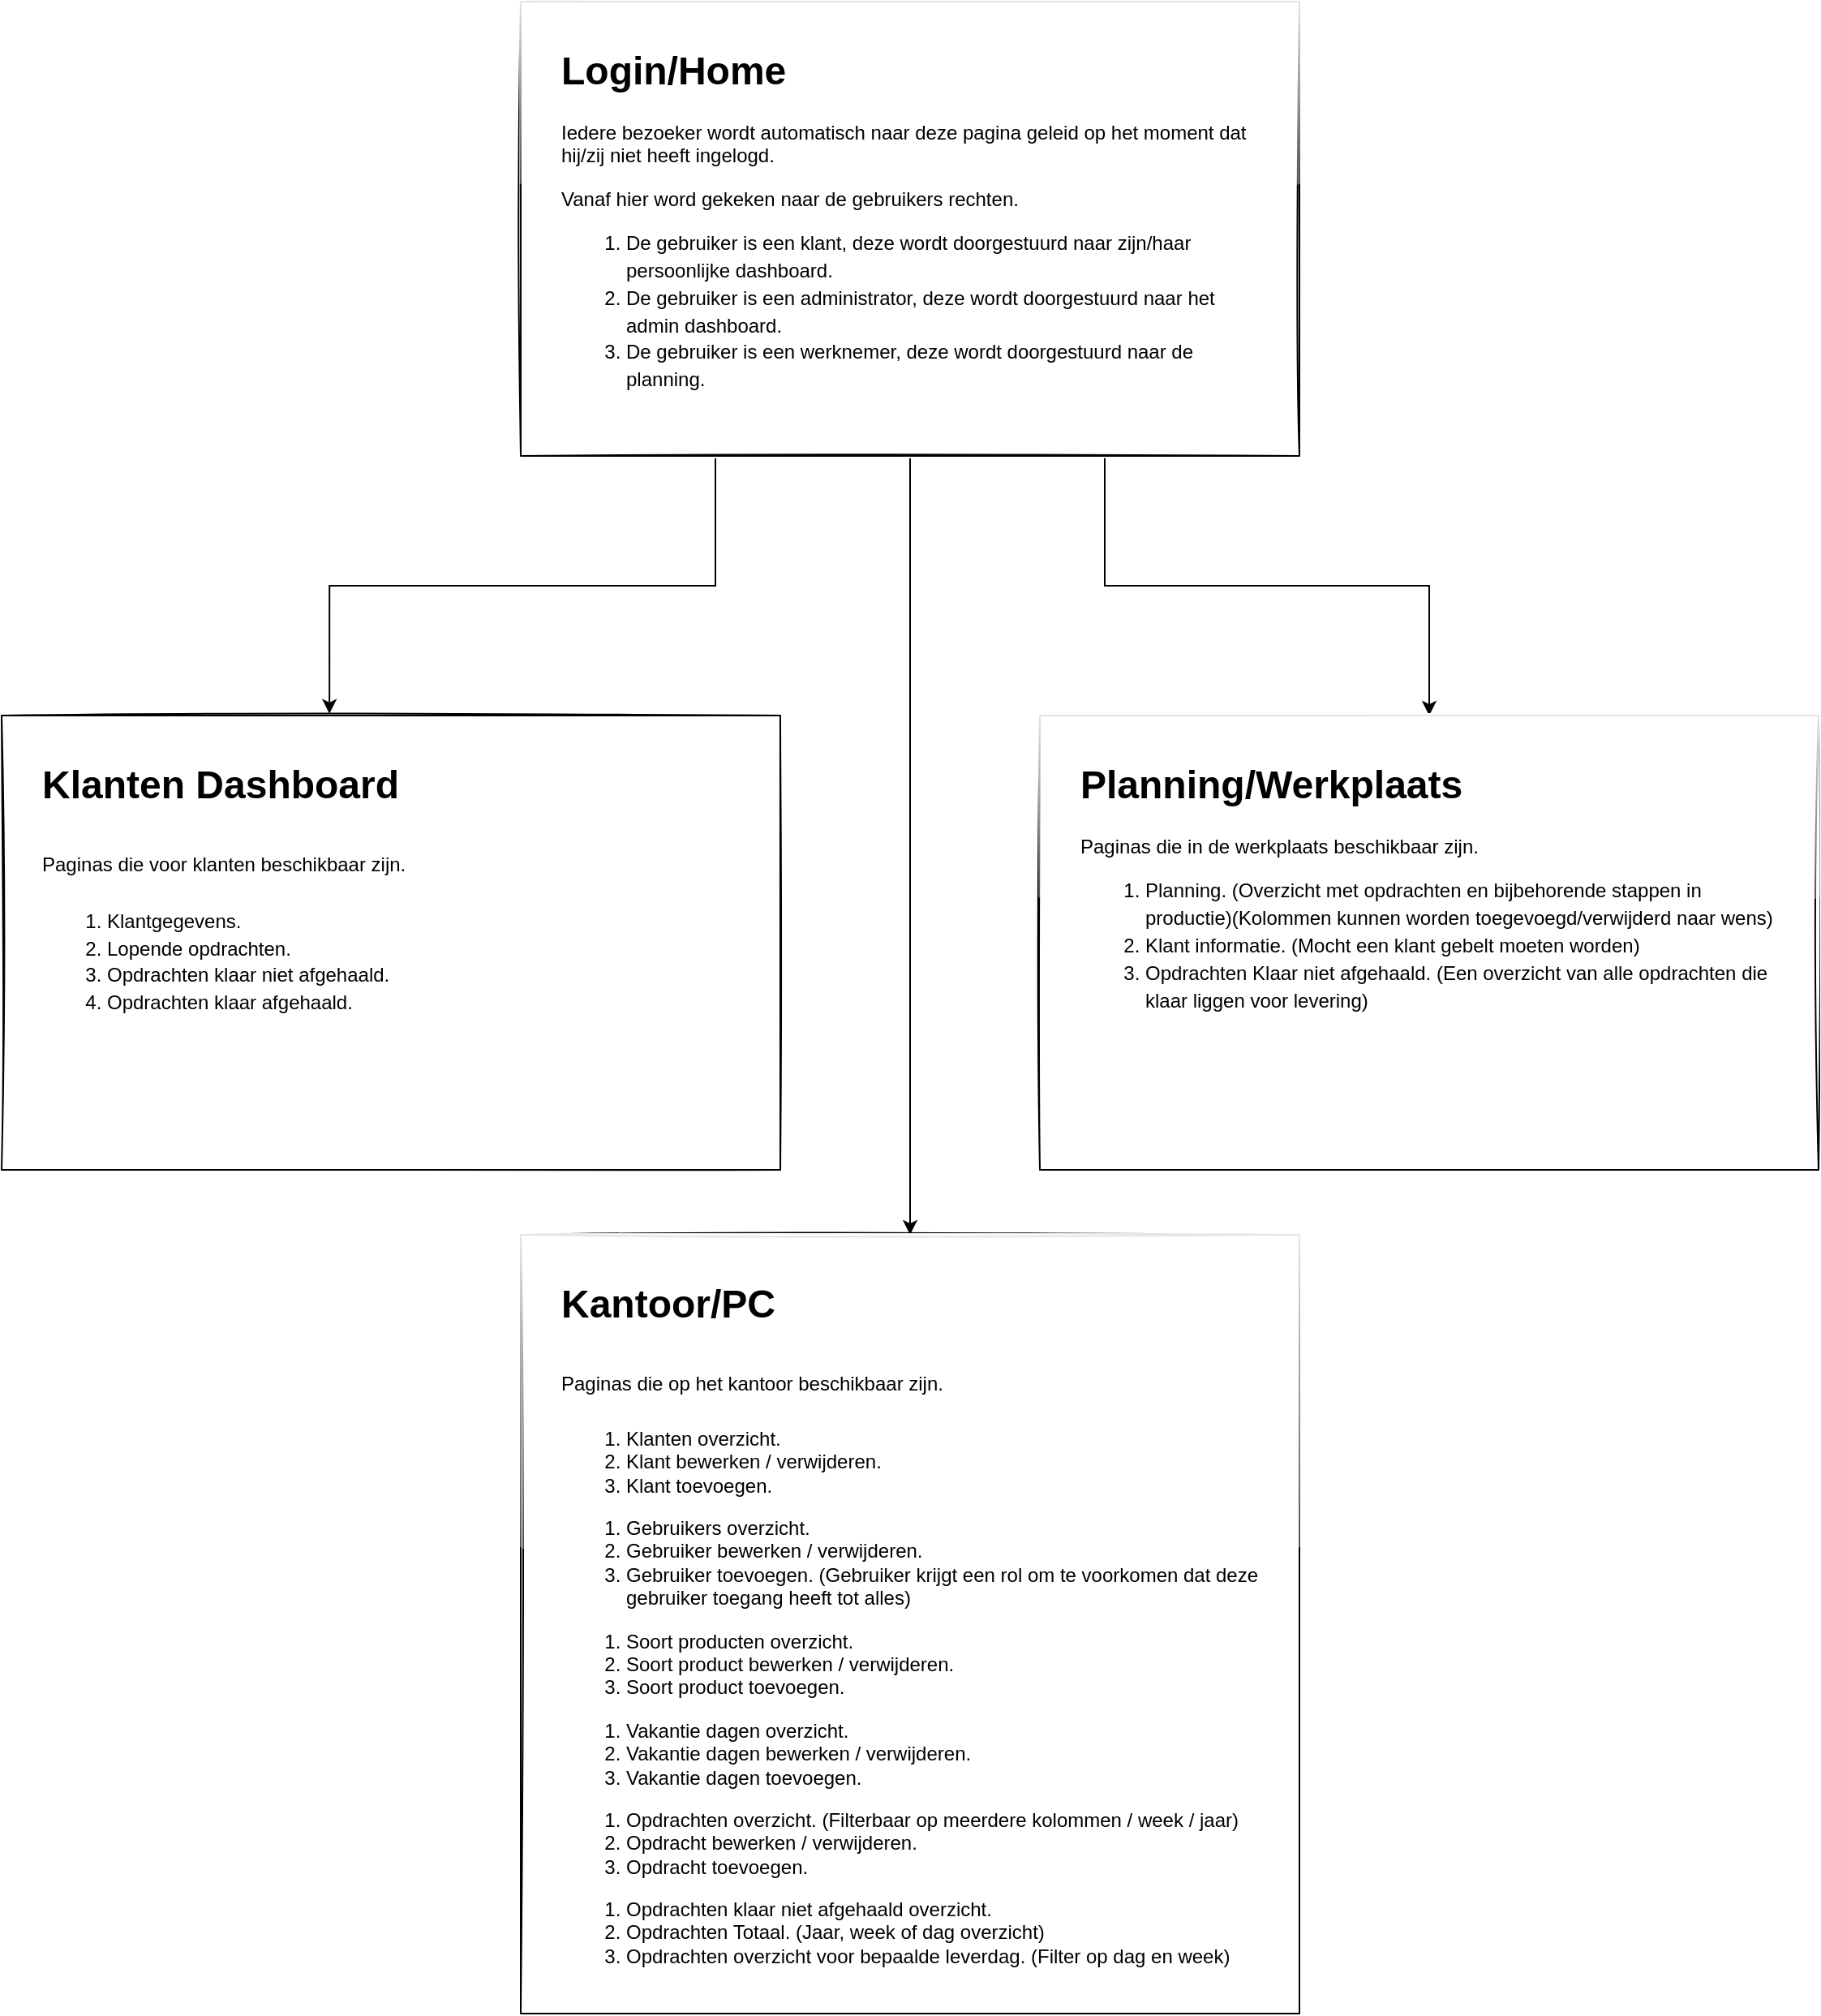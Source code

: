 <mxfile version="14.2.7" type="github" pages="2">
  <diagram id="zR_2sqTFxMUZ1YrvqPyX" name="Soort Pagina">
    <mxGraphModel dx="2066" dy="1153" grid="1" gridSize="10" guides="1" tooltips="1" connect="1" arrows="1" fold="1" page="1" pageScale="1" pageWidth="1200" pageHeight="1600" math="0" shadow="0">
      <root>
        <mxCell id="0" />
        <mxCell id="1" parent="0" />
        <mxCell id="uhgydEytuGBEABrdSYqG-6" style="edgeStyle=orthogonalEdgeStyle;rounded=0;orthogonalLoop=1;jettySize=auto;html=1;exitX=0.25;exitY=1;exitDx=0;exitDy=0;entryX=0.421;entryY=-0.004;entryDx=0;entryDy=0;entryPerimeter=0;" parent="1" source="uhgydEytuGBEABrdSYqG-1" target="uhgydEytuGBEABrdSYqG-3" edge="1">
          <mxGeometry relative="1" as="geometry" />
        </mxCell>
        <mxCell id="uhgydEytuGBEABrdSYqG-7" style="edgeStyle=orthogonalEdgeStyle;rounded=0;orthogonalLoop=1;jettySize=auto;html=1;exitX=0.5;exitY=1;exitDx=0;exitDy=0;entryX=0.5;entryY=0;entryDx=0;entryDy=0;" parent="1" source="uhgydEytuGBEABrdSYqG-1" target="uhgydEytuGBEABrdSYqG-5" edge="1">
          <mxGeometry relative="1" as="geometry" />
        </mxCell>
        <mxCell id="uhgydEytuGBEABrdSYqG-8" style="edgeStyle=orthogonalEdgeStyle;rounded=0;orthogonalLoop=1;jettySize=auto;html=1;exitX=0.75;exitY=1;exitDx=0;exitDy=0;" parent="1" source="uhgydEytuGBEABrdSYqG-1" target="uhgydEytuGBEABrdSYqG-4" edge="1">
          <mxGeometry relative="1" as="geometry" />
        </mxCell>
        <mxCell id="uhgydEytuGBEABrdSYqG-1" value="" style="rounded=0;whiteSpace=wrap;html=1;shadow=0;glass=1;sketch=1;" parent="1" vertex="1">
          <mxGeometry x="360" y="40" width="480" height="280" as="geometry" />
        </mxCell>
        <mxCell id="uhgydEytuGBEABrdSYqG-2" value="&lt;p style=&quot;line-height: 140%&quot;&gt;&lt;/p&gt;&lt;h1&gt;Login/Home&lt;/h1&gt;&lt;p&gt;Iedere bezoeker wordt automatisch naar deze pagina geleid op het moment dat hij/zij niet heeft ingelogd.&lt;/p&gt;&lt;p&gt;Vanaf hier word gekeken naar de gebruikers rechten.&lt;/p&gt;&lt;p&gt;&lt;/p&gt;&lt;ol style=&quot;line-height: 140%&quot;&gt;&lt;li&gt;De gebruiker is een klant, deze wordt doorgestuurd naar zijn/haar persoonlijke dashboard.&lt;/li&gt;&lt;li&gt;De gebruiker is een administrator, deze wordt doorgestuurd naar het admin dashboard.&lt;/li&gt;&lt;li&gt;De gebruiker is een werknemer, deze wordt doorgestuurd naar de planning.&lt;/li&gt;&lt;/ol&gt;&lt;div&gt;&lt;br&gt;&lt;/div&gt;&lt;p&gt;&lt;/p&gt;&lt;p&gt;&lt;/p&gt;" style="text;html=1;strokeColor=none;fillColor=none;spacing=5;spacingTop=-20;whiteSpace=wrap;overflow=hidden;rounded=0;perimeterSpacing=10;" parent="1" vertex="1">
          <mxGeometry x="380" y="62.5" width="440" height="235" as="geometry" />
        </mxCell>
        <mxCell id="uhgydEytuGBEABrdSYqG-3" value="" style="rounded=0;whiteSpace=wrap;html=1;shadow=0;glass=0;sketch=1;" parent="1" vertex="1">
          <mxGeometry x="40" y="480" width="480" height="280" as="geometry" />
        </mxCell>
        <mxCell id="uhgydEytuGBEABrdSYqG-4" value="" style="rounded=0;whiteSpace=wrap;html=1;shadow=0;glass=1;sketch=1;" parent="1" vertex="1">
          <mxGeometry x="680" y="480" width="480" height="280" as="geometry" />
        </mxCell>
        <mxCell id="uhgydEytuGBEABrdSYqG-5" value="" style="rounded=0;whiteSpace=wrap;html=1;shadow=0;glass=1;sketch=1;" parent="1" vertex="1">
          <mxGeometry x="360" y="800" width="480" height="480" as="geometry" />
        </mxCell>
        <mxCell id="uhgydEytuGBEABrdSYqG-9" value="&lt;p style=&quot;line-height: 110%&quot;&gt;&lt;/p&gt;&lt;h1&gt;&lt;span&gt;Klanten Dashboard&lt;/span&gt;&lt;/h1&gt;&lt;h1&gt;&lt;span style=&quot;font-size: 12px ; font-weight: 400&quot;&gt;Paginas die voor klanten beschikbaar zijn.&lt;/span&gt;&lt;/h1&gt;&lt;div&gt;&lt;ol&gt;&lt;li style=&quot;line-height: 140%&quot;&gt;Klantgegevens.&lt;/li&gt;&lt;li style=&quot;line-height: 140%&quot;&gt;Lopende opdrachten.&lt;/li&gt;&lt;li style=&quot;line-height: 140%&quot;&gt;Opdrachten klaar niet afgehaald.&lt;/li&gt;&lt;li style=&quot;line-height: 140%&quot;&gt;Opdrachten klaar afgehaald.&lt;/li&gt;&lt;/ol&gt;&lt;/div&gt;&lt;div&gt;&lt;br&gt;&lt;/div&gt;&lt;p&gt;&lt;/p&gt;&lt;p&gt;&lt;/p&gt;" style="text;html=1;strokeColor=none;fillColor=none;spacing=5;spacingTop=-20;whiteSpace=wrap;overflow=hidden;rounded=0;perimeterSpacing=10;" parent="1" vertex="1">
          <mxGeometry x="60" y="502.5" width="440" height="235" as="geometry" />
        </mxCell>
        <mxCell id="uhgydEytuGBEABrdSYqG-10" value="&lt;p style=&quot;line-height: 140%&quot;&gt;&lt;/p&gt;&lt;h1&gt;Planning/Werkplaats&lt;/h1&gt;&lt;div&gt;Paginas die in de werkplaats beschikbaar zijn.&lt;/div&gt;&lt;div&gt;&lt;ol&gt;&lt;li style=&quot;line-height: 140%&quot;&gt;Planning. (Overzicht met opdrachten en bijbehorende stappen in productie)(Kolommen kunnen worden toegevoegd/verwijderd naar wens)&lt;/li&gt;&lt;li style=&quot;line-height: 140%&quot;&gt;Klant informatie. (Mocht een klant gebelt moeten worden)&lt;/li&gt;&lt;li style=&quot;line-height: 140%&quot;&gt;Opdrachten Klaar niet afgehaald. (Een overzicht van alle opdrachten die klaar liggen voor levering)&lt;/li&gt;&lt;/ol&gt;&lt;/div&gt;&lt;p&gt;&lt;/p&gt;&lt;p&gt;&lt;/p&gt;" style="text;html=1;strokeColor=none;fillColor=none;spacing=5;spacingTop=-20;whiteSpace=wrap;overflow=hidden;rounded=0;perimeterSpacing=10;" parent="1" vertex="1">
          <mxGeometry x="700" y="502.5" width="440" height="235" as="geometry" />
        </mxCell>
        <mxCell id="uhgydEytuGBEABrdSYqG-11" value="&lt;p style=&quot;line-height: 140%&quot;&gt;&lt;/p&gt;&lt;h1&gt;&lt;span&gt;Kantoor/PC&lt;/span&gt;&lt;/h1&gt;&lt;h1&gt;&lt;span style=&quot;font-size: 12px ; font-weight: 400&quot;&gt;Paginas die op het kantoor beschikbaar zijn.&lt;/span&gt;&lt;/h1&gt;&lt;div&gt;&lt;ol&gt;&lt;li&gt;&lt;span style=&quot;font-size: 12px ; font-weight: 400&quot;&gt;Klanten overzicht.&lt;/span&gt;&lt;/li&gt;&lt;li&gt;&lt;span style=&quot;font-size: 12px ; font-weight: 400&quot;&gt;Klant bewerken / verwijderen.&lt;/span&gt;&lt;/li&gt;&lt;li&gt;&lt;span style=&quot;font-size: 12px ; font-weight: 400&quot;&gt;Klant toevoegen.&lt;/span&gt;&lt;/li&gt;&lt;/ol&gt;&lt;ol&gt;&lt;li&gt;&lt;span style=&quot;font-size: 12px ; font-weight: 400&quot;&gt;Gebruikers overzicht.&lt;/span&gt;&lt;/li&gt;&lt;li&gt;&lt;span style=&quot;font-size: 12px ; font-weight: 400&quot;&gt;Gebruiker bewerken / verwijderen.&lt;/span&gt;&lt;/li&gt;&lt;li&gt;&lt;span style=&quot;font-size: 12px ; font-weight: 400&quot;&gt;Gebruiker toevoegen. (Gebruiker krijgt een rol om te voorkomen dat deze gebruiker toegang heeft tot alles)&lt;/span&gt;&lt;/li&gt;&lt;/ol&gt;&lt;ol&gt;&lt;li&gt;&lt;span style=&quot;font-size: 12px ; font-weight: 400&quot;&gt;Soort producten overzicht.&lt;/span&gt;&lt;/li&gt;&lt;li&gt;&lt;span style=&quot;font-size: 12px ; font-weight: 400&quot;&gt;Soort product bewerken / verwijderen.&lt;/span&gt;&lt;/li&gt;&lt;li&gt;&lt;span style=&quot;font-size: 12px ; font-weight: 400&quot;&gt;Soort product toevoegen.&lt;/span&gt;&lt;/li&gt;&lt;/ol&gt;&lt;ol&gt;&lt;li&gt;&lt;span style=&quot;font-size: 12px ; font-weight: 400&quot;&gt;Vakantie dagen overzicht.&lt;/span&gt;&lt;/li&gt;&lt;li&gt;&lt;span style=&quot;font-size: 12px ; font-weight: 400&quot;&gt;Vakantie dagen bewerken / verwijderen.&lt;/span&gt;&lt;/li&gt;&lt;li&gt;&lt;span style=&quot;font-size: 12px ; font-weight: 400&quot;&gt;Vakantie dagen toevoegen.&lt;/span&gt;&lt;/li&gt;&lt;/ol&gt;&lt;ol&gt;&lt;li&gt;Opdrachten overzicht. (Filterbaar op meerdere kolommen / week / jaar)&lt;/li&gt;&lt;li&gt;Opdracht bewerken / verwijderen.&lt;/li&gt;&lt;li&gt;Opdracht toevoegen.&lt;/li&gt;&lt;/ol&gt;&lt;ol&gt;&lt;li&gt;Opdrachten klaar niet afgehaald overzicht.&lt;/li&gt;&lt;li&gt;Opdrachten Totaal. (Jaar, week of dag overzicht)&lt;/li&gt;&lt;li&gt;Opdrachten overzicht voor bepaalde leverdag. (Filter op dag en week)&lt;/li&gt;&lt;/ol&gt;&lt;/div&gt;&lt;p&gt;&lt;/p&gt;&lt;p&gt;&lt;/p&gt;" style="text;html=1;strokeColor=none;fillColor=none;spacing=5;spacingTop=-20;whiteSpace=wrap;overflow=hidden;rounded=0;perimeterSpacing=10;" parent="1" vertex="1">
          <mxGeometry x="380" y="822.5" width="440" height="437.5" as="geometry" />
        </mxCell>
      </root>
    </mxGraphModel>
  </diagram>
  <diagram id="aS9piY_F0bnPfKVt-1DO" name="Login-pagina">
    <mxGraphModel dx="2066" dy="1153" grid="1" gridSize="10" guides="1" tooltips="1" connect="1" arrows="1" fold="1" page="1" pageScale="1" pageWidth="1200" pageHeight="1600" math="0" shadow="0">
      <root>
        <mxCell id="40Z0YA3f_dxGeV-_oIXX-0" />
        <mxCell id="40Z0YA3f_dxGeV-_oIXX-1" parent="40Z0YA3f_dxGeV-_oIXX-0" />
        <mxCell id="40Z0YA3f_dxGeV-_oIXX-2" value="" style="rounded=0;whiteSpace=wrap;html=1;shadow=0;glass=1;sketch=1;" parent="40Z0YA3f_dxGeV-_oIXX-1" vertex="1">
          <mxGeometry x="360" y="40" width="480" height="280" as="geometry" />
        </mxCell>
        <mxCell id="40Z0YA3f_dxGeV-_oIXX-10" style="edgeStyle=orthogonalEdgeStyle;rounded=0;orthogonalLoop=1;jettySize=auto;html=1;fillColor=#d5e8d4;strokeColor=#82b366;" parent="40Z0YA3f_dxGeV-_oIXX-1" target="40Z0YA3f_dxGeV-_oIXX-6" edge="1">
          <mxGeometry relative="1" as="geometry">
            <mxPoint x="360" y="185" as="sourcePoint" />
          </mxGeometry>
        </mxCell>
        <mxCell id="40Z0YA3f_dxGeV-_oIXX-3" value="&lt;h1&gt;&lt;span&gt;Login / Home&lt;/span&gt;&lt;/h1&gt;&lt;h1&gt;&lt;span style=&quot;font-size: 12px ; font-weight: normal&quot;&gt;Op deze pagina zal de gebruiker moeten inloggen met zijn/haar email en paswoord.&lt;/span&gt;&lt;br&gt;&lt;/h1&gt;&lt;div&gt;&lt;span style=&quot;font-size: 12px ; font-weight: normal&quot;&gt;Nadat de gebruiker heeft ingelogd zijn er verschillende handelingen die gecontroleerd worden met als gevolg een succesvolle login of een verkeerde login.&lt;/span&gt;&lt;/div&gt;" style="text;html=1;strokeColor=none;fillColor=none;spacing=5;spacingTop=-20;whiteSpace=wrap;overflow=hidden;rounded=0;shadow=0;glass=0;sketch=1;" parent="40Z0YA3f_dxGeV-_oIXX-1" vertex="1">
          <mxGeometry x="380" y="70" width="440" height="230" as="geometry" />
        </mxCell>
        <mxCell id="40Z0YA3f_dxGeV-_oIXX-8" style="edgeStyle=orthogonalEdgeStyle;rounded=0;orthogonalLoop=1;jettySize=auto;html=1;exitX=1;exitY=0.5;exitDx=0;exitDy=0;entryX=0;entryY=0.5;entryDx=0;entryDy=0;fillColor=#d5e8d4;strokeColor=#82b366;" parent="40Z0YA3f_dxGeV-_oIXX-1" source="40Z0YA3f_dxGeV-_oIXX-4" target="40Z0YA3f_dxGeV-_oIXX-7" edge="1">
          <mxGeometry relative="1" as="geometry" />
        </mxCell>
        <mxCell id="40Z0YA3f_dxGeV-_oIXX-4" value="" style="rounded=0;whiteSpace=wrap;html=1;shadow=0;glass=1;sketch=1;" parent="40Z0YA3f_dxGeV-_oIXX-1" vertex="1">
          <mxGeometry x="40" y="360" width="280" height="40" as="geometry" />
        </mxCell>
        <mxCell id="40Z0YA3f_dxGeV-_oIXX-6" value="Gebruiker login met email en paswoord." style="text;html=1;strokeColor=none;fillColor=none;align=center;verticalAlign=middle;whiteSpace=wrap;rounded=0;shadow=0;glass=0;sketch=1;" parent="40Z0YA3f_dxGeV-_oIXX-1" vertex="1">
          <mxGeometry x="60" y="370" width="240" height="20" as="geometry" />
        </mxCell>
        <mxCell id="40Z0YA3f_dxGeV-_oIXX-12" style="edgeStyle=orthogonalEdgeStyle;rounded=0;orthogonalLoop=1;jettySize=auto;html=1;exitX=1;exitY=0.5;exitDx=0;exitDy=0;entryX=0;entryY=0.5;entryDx=0;entryDy=0;fillColor=#f8cecc;strokeColor=#b85450;" parent="40Z0YA3f_dxGeV-_oIXX-1" source="40Z0YA3f_dxGeV-_oIXX-7" target="40Z0YA3f_dxGeV-_oIXX-11" edge="1">
          <mxGeometry relative="1" as="geometry" />
        </mxCell>
        <mxCell id="40Z0YA3f_dxGeV-_oIXX-16" style="edgeStyle=orthogonalEdgeStyle;rounded=0;orthogonalLoop=1;jettySize=auto;html=1;exitX=0.5;exitY=1;exitDx=0;exitDy=0;entryX=0;entryY=0.5;entryDx=0;entryDy=0;fillColor=#f8cecc;strokeColor=#b85450;" parent="40Z0YA3f_dxGeV-_oIXX-1" source="40Z0YA3f_dxGeV-_oIXX-7" target="40Z0YA3f_dxGeV-_oIXX-15" edge="1">
          <mxGeometry relative="1" as="geometry" />
        </mxCell>
        <mxCell id="40Z0YA3f_dxGeV-_oIXX-22" style="edgeStyle=orthogonalEdgeStyle;rounded=0;orthogonalLoop=1;jettySize=auto;html=1;exitX=0.25;exitY=1;exitDx=0;exitDy=0;entryX=0;entryY=0.5;entryDx=0;entryDy=0;fillColor=#d5e8d4;strokeColor=#82b366;" parent="40Z0YA3f_dxGeV-_oIXX-1" source="40Z0YA3f_dxGeV-_oIXX-7" target="40Z0YA3f_dxGeV-_oIXX-19" edge="1">
          <mxGeometry relative="1" as="geometry">
            <Array as="points">
              <mxPoint x="580" y="400" />
              <mxPoint x="580" y="540" />
            </Array>
          </mxGeometry>
        </mxCell>
        <mxCell id="40Z0YA3f_dxGeV-_oIXX-7" value="" style="rounded=0;whiteSpace=wrap;html=1;shadow=0;glass=1;sketch=1;" parent="40Z0YA3f_dxGeV-_oIXX-1" vertex="1">
          <mxGeometry x="440" y="360" width="280" height="40" as="geometry" />
        </mxCell>
        <mxCell id="40Z0YA3f_dxGeV-_oIXX-9" value="Check of gebruiker bestaat in de database." style="text;html=1;strokeColor=none;fillColor=none;align=center;verticalAlign=middle;whiteSpace=wrap;rounded=0;shadow=0;glass=0;sketch=1;" parent="40Z0YA3f_dxGeV-_oIXX-1" vertex="1">
          <mxGeometry x="460" y="370" width="240" height="20" as="geometry" />
        </mxCell>
        <mxCell id="40Z0YA3f_dxGeV-_oIXX-14" style="edgeStyle=orthogonalEdgeStyle;rounded=0;orthogonalLoop=1;jettySize=auto;html=1;exitX=1;exitY=0.5;exitDx=0;exitDy=0;entryX=1;entryY=0.5;entryDx=0;entryDy=0;fillColor=#f8cecc;strokeColor=#b85450;" parent="40Z0YA3f_dxGeV-_oIXX-1" source="40Z0YA3f_dxGeV-_oIXX-11" target="40Z0YA3f_dxGeV-_oIXX-2" edge="1">
          <mxGeometry relative="1" as="geometry" />
        </mxCell>
        <mxCell id="40Z0YA3f_dxGeV-_oIXX-11" value="" style="rounded=0;whiteSpace=wrap;html=1;shadow=0;glass=1;sketch=1;" parent="40Z0YA3f_dxGeV-_oIXX-1" vertex="1">
          <mxGeometry x="880" y="360" width="280" height="40" as="geometry" />
        </mxCell>
        <mxCell id="40Z0YA3f_dxGeV-_oIXX-13" value="Gebruiker bestaat niet, stuur terug naar home." style="text;html=1;strokeColor=none;fillColor=none;align=center;verticalAlign=middle;whiteSpace=wrap;rounded=0;shadow=0;glass=0;sketch=1;" parent="40Z0YA3f_dxGeV-_oIXX-1" vertex="1">
          <mxGeometry x="900" y="370" width="240" height="20" as="geometry" />
        </mxCell>
        <mxCell id="40Z0YA3f_dxGeV-_oIXX-18" style="edgeStyle=orthogonalEdgeStyle;rounded=0;orthogonalLoop=1;jettySize=auto;html=1;exitX=1;exitY=0.5;exitDx=0;exitDy=0;entryX=1;entryY=0.5;entryDx=0;entryDy=0;fillColor=#f8cecc;strokeColor=#b85450;" parent="40Z0YA3f_dxGeV-_oIXX-1" source="40Z0YA3f_dxGeV-_oIXX-15" target="40Z0YA3f_dxGeV-_oIXX-2" edge="1">
          <mxGeometry relative="1" as="geometry">
            <Array as="points">
              <mxPoint x="1180" y="460" />
              <mxPoint x="1180" y="180" />
            </Array>
          </mxGeometry>
        </mxCell>
        <mxCell id="40Z0YA3f_dxGeV-_oIXX-15" value="" style="rounded=0;whiteSpace=wrap;html=1;shadow=0;glass=1;sketch=1;" parent="40Z0YA3f_dxGeV-_oIXX-1" vertex="1">
          <mxGeometry x="880" y="440" width="280" height="40" as="geometry" />
        </mxCell>
        <mxCell id="40Z0YA3f_dxGeV-_oIXX-17" value="Gebruiker bestaat maar paswoord is incorrect, stuur terug naar home." style="text;html=1;strokeColor=none;fillColor=none;align=center;verticalAlign=middle;whiteSpace=wrap;rounded=0;shadow=0;glass=0;sketch=1;" parent="40Z0YA3f_dxGeV-_oIXX-1" vertex="1">
          <mxGeometry x="890" y="450" width="260" height="20" as="geometry" />
        </mxCell>
        <mxCell id="40Z0YA3f_dxGeV-_oIXX-29" style="edgeStyle=orthogonalEdgeStyle;rounded=0;orthogonalLoop=1;jettySize=auto;html=1;exitX=0.75;exitY=1;exitDx=0;exitDy=0;entryX=0.5;entryY=0;entryDx=0;entryDy=0;fillColor=#d5e8d4;strokeColor=#82b366;" parent="40Z0YA3f_dxGeV-_oIXX-1" source="40Z0YA3f_dxGeV-_oIXX-19" target="40Z0YA3f_dxGeV-_oIXX-24" edge="1">
          <mxGeometry relative="1" as="geometry" />
        </mxCell>
        <mxCell id="40Z0YA3f_dxGeV-_oIXX-30" style="edgeStyle=orthogonalEdgeStyle;rounded=0;orthogonalLoop=1;jettySize=auto;html=1;exitX=0.5;exitY=1;exitDx=0;exitDy=0;entryX=0.5;entryY=0;entryDx=0;entryDy=0;fillColor=#d5e8d4;strokeColor=#82b366;" parent="40Z0YA3f_dxGeV-_oIXX-1" source="40Z0YA3f_dxGeV-_oIXX-19" target="40Z0YA3f_dxGeV-_oIXX-23" edge="1">
          <mxGeometry relative="1" as="geometry" />
        </mxCell>
        <mxCell id="40Z0YA3f_dxGeV-_oIXX-31" style="edgeStyle=orthogonalEdgeStyle;rounded=0;orthogonalLoop=1;jettySize=auto;html=1;exitX=0.25;exitY=1;exitDx=0;exitDy=0;entryX=0.5;entryY=0;entryDx=0;entryDy=0;fillColor=#d5e8d4;strokeColor=#82b366;" parent="40Z0YA3f_dxGeV-_oIXX-1" source="40Z0YA3f_dxGeV-_oIXX-19" target="40Z0YA3f_dxGeV-_oIXX-25" edge="1">
          <mxGeometry relative="1" as="geometry" />
        </mxCell>
        <mxCell id="40Z0YA3f_dxGeV-_oIXX-19" value="" style="rounded=0;whiteSpace=wrap;html=1;shadow=0;glass=1;sketch=1;" parent="40Z0YA3f_dxGeV-_oIXX-1" vertex="1">
          <mxGeometry x="880" y="520" width="280" height="40" as="geometry" />
        </mxCell>
        <mxCell id="40Z0YA3f_dxGeV-_oIXX-20" value="Gebruiker bestaat en paswoord is correct, check de toegewezen rol." style="text;html=1;strokeColor=none;fillColor=none;align=center;verticalAlign=middle;whiteSpace=wrap;rounded=0;shadow=0;glass=0;sketch=1;" parent="40Z0YA3f_dxGeV-_oIXX-1" vertex="1">
          <mxGeometry x="890" y="530" width="260" height="20" as="geometry" />
        </mxCell>
        <mxCell id="40Z0YA3f_dxGeV-_oIXX-47" style="edgeStyle=orthogonalEdgeStyle;rounded=0;orthogonalLoop=1;jettySize=auto;html=1;exitX=0.5;exitY=1;exitDx=0;exitDy=0;entryX=0;entryY=0;entryDx=0;entryDy=0;fillColor=#d5e8d4;strokeColor=#82b366;" parent="40Z0YA3f_dxGeV-_oIXX-1" source="40Z0YA3f_dxGeV-_oIXX-23" target="40Z0YA3f_dxGeV-_oIXX-44" edge="1">
          <mxGeometry relative="1" as="geometry">
            <mxPoint x="410" y="1040" as="targetPoint" />
          </mxGeometry>
        </mxCell>
        <mxCell id="40Z0YA3f_dxGeV-_oIXX-23" value="" style="rounded=0;whiteSpace=wrap;html=1;shadow=0;glass=1;sketch=1;" parent="40Z0YA3f_dxGeV-_oIXX-1" vertex="1">
          <mxGeometry x="440" y="640" width="280" height="40" as="geometry" />
        </mxCell>
        <mxCell id="40Z0YA3f_dxGeV-_oIXX-39" style="edgeStyle=orthogonalEdgeStyle;rounded=0;orthogonalLoop=1;jettySize=auto;html=1;exitX=0.5;exitY=1;exitDx=0;exitDy=0;entryX=0.5;entryY=0;entryDx=0;entryDy=0;" parent="40Z0YA3f_dxGeV-_oIXX-1" source="40Z0YA3f_dxGeV-_oIXX-24" target="40Z0YA3f_dxGeV-_oIXX-33" edge="1">
          <mxGeometry relative="1" as="geometry" />
        </mxCell>
        <mxCell id="40Z0YA3f_dxGeV-_oIXX-48" style="edgeStyle=orthogonalEdgeStyle;rounded=0;orthogonalLoop=1;jettySize=auto;html=1;exitX=0;exitY=0.5;exitDx=0;exitDy=0;entryX=1;entryY=0.5;entryDx=0;entryDy=0;fillColor=#d5e8d4;strokeColor=#82b366;" parent="40Z0YA3f_dxGeV-_oIXX-1" source="40Z0YA3f_dxGeV-_oIXX-24" target="40Z0YA3f_dxGeV-_oIXX-44" edge="1">
          <mxGeometry relative="1" as="geometry" />
        </mxCell>
        <mxCell id="40Z0YA3f_dxGeV-_oIXX-24" value="" style="rounded=0;whiteSpace=wrap;html=1;shadow=0;glass=1;sketch=1;" parent="40Z0YA3f_dxGeV-_oIXX-1" vertex="1">
          <mxGeometry x="880" y="640" width="280" height="40" as="geometry" />
        </mxCell>
        <mxCell id="40Z0YA3f_dxGeV-_oIXX-35" style="edgeStyle=orthogonalEdgeStyle;rounded=0;orthogonalLoop=1;jettySize=auto;html=1;exitX=0.5;exitY=1;exitDx=0;exitDy=0;entryX=0.5;entryY=0;entryDx=0;entryDy=0;" parent="40Z0YA3f_dxGeV-_oIXX-1" source="40Z0YA3f_dxGeV-_oIXX-25" target="40Z0YA3f_dxGeV-_oIXX-32" edge="1">
          <mxGeometry relative="1" as="geometry" />
        </mxCell>
        <mxCell id="40Z0YA3f_dxGeV-_oIXX-46" style="edgeStyle=orthogonalEdgeStyle;rounded=0;orthogonalLoop=1;jettySize=auto;html=1;exitX=1;exitY=0.5;exitDx=0;exitDy=0;entryX=0;entryY=0.5;entryDx=0;entryDy=0;fillColor=#d5e8d4;strokeColor=#82b366;" parent="40Z0YA3f_dxGeV-_oIXX-1" source="40Z0YA3f_dxGeV-_oIXX-25" target="40Z0YA3f_dxGeV-_oIXX-44" edge="1">
          <mxGeometry relative="1" as="geometry">
            <mxPoint x="360" y="1064" as="targetPoint" />
          </mxGeometry>
        </mxCell>
        <mxCell id="40Z0YA3f_dxGeV-_oIXX-25" value="" style="rounded=0;whiteSpace=wrap;html=1;shadow=0;glass=1;sketch=1;" parent="40Z0YA3f_dxGeV-_oIXX-1" vertex="1">
          <mxGeometry x="40" y="640" width="280" height="40" as="geometry" />
        </mxCell>
        <mxCell id="40Z0YA3f_dxGeV-_oIXX-26" value="Gebruiker is een klant en word zijn/haar dashboard gestuurd." style="text;html=1;strokeColor=none;fillColor=none;align=center;verticalAlign=middle;whiteSpace=wrap;rounded=0;shadow=0;glass=0;sketch=1;" parent="40Z0YA3f_dxGeV-_oIXX-1" vertex="1">
          <mxGeometry x="50" y="650" width="260" height="20" as="geometry" />
        </mxCell>
        <mxCell id="40Z0YA3f_dxGeV-_oIXX-27" value="Gebruiker is een productie medewerker en word naar de planning gestuurd." style="text;html=1;strokeColor=none;fillColor=none;align=center;verticalAlign=middle;whiteSpace=wrap;rounded=0;shadow=0;glass=0;sketch=1;" parent="40Z0YA3f_dxGeV-_oIXX-1" vertex="1">
          <mxGeometry x="890" y="650" width="260" height="20" as="geometry" />
        </mxCell>
        <mxCell id="40Z0YA3f_dxGeV-_oIXX-28" value="Gebruiker is een administrator en word naar het admin dashboard gestuurd.&amp;nbsp;" style="text;html=1;strokeColor=none;fillColor=none;align=center;verticalAlign=middle;whiteSpace=wrap;rounded=0;shadow=0;glass=0;sketch=1;" parent="40Z0YA3f_dxGeV-_oIXX-1" vertex="1">
          <mxGeometry x="450" y="650" width="260" height="20" as="geometry" />
        </mxCell>
        <mxCell id="40Z0YA3f_dxGeV-_oIXX-37" style="edgeStyle=orthogonalEdgeStyle;rounded=0;orthogonalLoop=1;jettySize=auto;html=1;exitX=0.5;exitY=1;exitDx=0;exitDy=0;entryX=0;entryY=0.5;entryDx=0;entryDy=0;fillColor=#ffe6cc;strokeColor=#d79b00;" parent="40Z0YA3f_dxGeV-_oIXX-1" source="40Z0YA3f_dxGeV-_oIXX-32" target="40Z0YA3f_dxGeV-_oIXX-36" edge="1">
          <mxGeometry relative="1" as="geometry" />
        </mxCell>
        <mxCell id="40Z0YA3f_dxGeV-_oIXX-32" value="" style="rounded=0;whiteSpace=wrap;html=1;shadow=0;glass=1;sketch=1;" parent="40Z0YA3f_dxGeV-_oIXX-1" vertex="1">
          <mxGeometry x="40" y="760" width="280" height="40" as="geometry" />
        </mxCell>
        <mxCell id="40Z0YA3f_dxGeV-_oIXX-38" style="edgeStyle=orthogonalEdgeStyle;rounded=0;orthogonalLoop=1;jettySize=auto;html=1;exitX=0.5;exitY=1;exitDx=0;exitDy=0;entryX=1;entryY=0.5;entryDx=0;entryDy=0;fillColor=#ffe6cc;strokeColor=#d79b00;" parent="40Z0YA3f_dxGeV-_oIXX-1" source="40Z0YA3f_dxGeV-_oIXX-33" target="40Z0YA3f_dxGeV-_oIXX-36" edge="1">
          <mxGeometry relative="1" as="geometry" />
        </mxCell>
        <mxCell id="40Z0YA3f_dxGeV-_oIXX-33" value="" style="rounded=0;whiteSpace=wrap;html=1;shadow=0;glass=1;sketch=1;" parent="40Z0YA3f_dxGeV-_oIXX-1" vertex="1">
          <mxGeometry x="880" y="760" width="280" height="40" as="geometry" />
        </mxCell>
        <mxCell id="40Z0YA3f_dxGeV-_oIXX-34" value="Gebruiker voert een handeling uit waar hij/zij geen geschikte rol voor heeft." style="text;html=1;strokeColor=none;fillColor=none;align=center;verticalAlign=middle;whiteSpace=wrap;rounded=0;shadow=0;glass=0;sketch=1;" parent="40Z0YA3f_dxGeV-_oIXX-1" vertex="1">
          <mxGeometry x="50" y="770" width="260" height="20" as="geometry" />
        </mxCell>
        <mxCell id="40Z0YA3f_dxGeV-_oIXX-42" style="edgeStyle=orthogonalEdgeStyle;rounded=0;orthogonalLoop=1;jettySize=auto;html=1;exitX=1;exitY=1;exitDx=0;exitDy=0;entryX=1;entryY=0.5;entryDx=0;entryDy=0;fillColor=#d5e8d4;strokeColor=#82b366;" parent="40Z0YA3f_dxGeV-_oIXX-1" source="40Z0YA3f_dxGeV-_oIXX-36" target="40Z0YA3f_dxGeV-_oIXX-24" edge="1">
          <mxGeometry relative="1" as="geometry" />
        </mxCell>
        <mxCell id="40Z0YA3f_dxGeV-_oIXX-43" style="edgeStyle=orthogonalEdgeStyle;rounded=0;orthogonalLoop=1;jettySize=auto;html=1;exitX=0;exitY=1;exitDx=0;exitDy=0;entryX=0;entryY=0.5;entryDx=0;entryDy=0;fillColor=#d5e8d4;strokeColor=#82b366;" parent="40Z0YA3f_dxGeV-_oIXX-1" source="40Z0YA3f_dxGeV-_oIXX-36" target="40Z0YA3f_dxGeV-_oIXX-25" edge="1">
          <mxGeometry relative="1" as="geometry" />
        </mxCell>
        <mxCell id="40Z0YA3f_dxGeV-_oIXX-36" value="" style="rounded=0;whiteSpace=wrap;html=1;shadow=0;glass=1;sketch=1;" parent="40Z0YA3f_dxGeV-_oIXX-1" vertex="1">
          <mxGeometry x="460" y="880" width="280" height="40" as="geometry" />
        </mxCell>
        <mxCell id="40Z0YA3f_dxGeV-_oIXX-40" value="Gebruiker voert een handeling uit waar hij/zij geen geschikte rol voor heeft." style="text;html=1;strokeColor=none;fillColor=none;align=center;verticalAlign=middle;whiteSpace=wrap;rounded=0;shadow=0;glass=0;sketch=1;" parent="40Z0YA3f_dxGeV-_oIXX-1" vertex="1">
          <mxGeometry x="890" y="770" width="260" height="20" as="geometry" />
        </mxCell>
        <mxCell id="40Z0YA3f_dxGeV-_oIXX-41" value="Gebruiker komt op een 404 geen toegang pagina met een link terug naar het startscherm." style="text;html=1;strokeColor=none;fillColor=none;align=center;verticalAlign=middle;whiteSpace=wrap;rounded=0;shadow=0;glass=0;sketch=1;" parent="40Z0YA3f_dxGeV-_oIXX-1" vertex="1">
          <mxGeometry x="470" y="890" width="260" height="20" as="geometry" />
        </mxCell>
        <mxCell id="40Z0YA3f_dxGeV-_oIXX-49" style="edgeStyle=orthogonalEdgeStyle;rounded=0;orthogonalLoop=1;jettySize=auto;html=1;exitX=0.5;exitY=1;exitDx=0;exitDy=0;entryX=1;entryY=0.5;entryDx=0;entryDy=0;fillColor=#f8cecc;strokeColor=#b85450;" parent="40Z0YA3f_dxGeV-_oIXX-1" source="40Z0YA3f_dxGeV-_oIXX-44" target="40Z0YA3f_dxGeV-_oIXX-2" edge="1">
          <mxGeometry relative="1" as="geometry">
            <mxPoint x="1140" y="180" as="targetPoint" />
          </mxGeometry>
        </mxCell>
        <mxCell id="40Z0YA3f_dxGeV-_oIXX-44" value="" style="rounded=0;whiteSpace=wrap;html=1;shadow=0;glass=1;sketch=1;" parent="40Z0YA3f_dxGeV-_oIXX-1" vertex="1">
          <mxGeometry x="440" y="1040" width="280" height="40" as="geometry" />
        </mxCell>
        <mxCell id="40Z0YA3f_dxGeV-_oIXX-45" value="Gebruiker logt uit voor zijn/haar sessie.&amp;nbsp;" style="text;html=1;strokeColor=none;fillColor=none;align=center;verticalAlign=middle;whiteSpace=wrap;rounded=0;shadow=0;glass=0;sketch=1;" parent="40Z0YA3f_dxGeV-_oIXX-1" vertex="1">
          <mxGeometry x="450" y="1050" width="260" height="20" as="geometry" />
        </mxCell>
      </root>
    </mxGraphModel>
  </diagram>
</mxfile>
